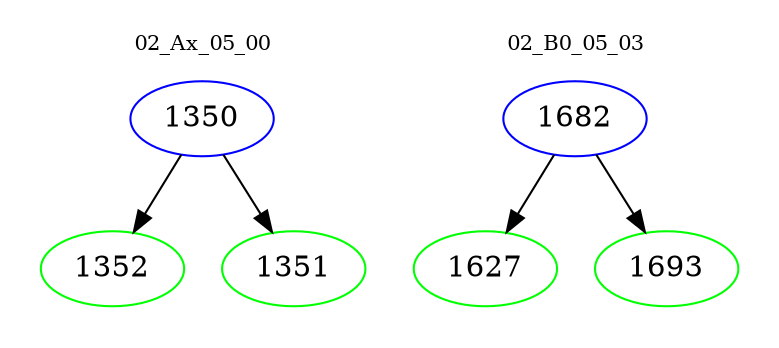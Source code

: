 digraph{
subgraph cluster_0 {
color = white
label = "02_Ax_05_00";
fontsize=10;
T0_1350 [label="1350", color="blue"]
T0_1350 -> T0_1352 [color="black"]
T0_1352 [label="1352", color="green"]
T0_1350 -> T0_1351 [color="black"]
T0_1351 [label="1351", color="green"]
}
subgraph cluster_1 {
color = white
label = "02_B0_05_03";
fontsize=10;
T1_1682 [label="1682", color="blue"]
T1_1682 -> T1_1627 [color="black"]
T1_1627 [label="1627", color="green"]
T1_1682 -> T1_1693 [color="black"]
T1_1693 [label="1693", color="green"]
}
}
